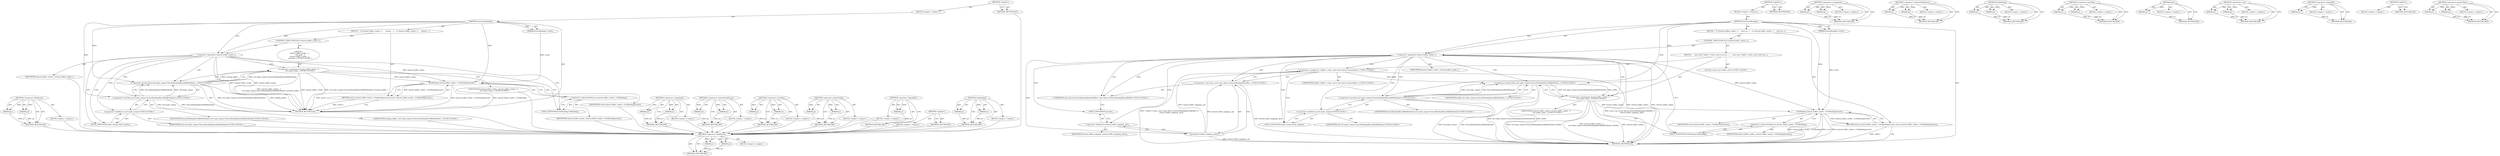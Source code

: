 digraph "GetReading" {
vulnerable_78 [label=<(METHOD,&lt;operator&gt;.fieldAccess)>];
vulnerable_79 [label=<(PARAM,p1)>];
vulnerable_80 [label=<(PARAM,p2)>];
vulnerable_81 [label=<(BLOCK,&lt;empty&gt;,&lt;empty&gt;)>];
vulnerable_82 [label=<(METHOD_RETURN,ANY)>];
vulnerable_6 [label=<(METHOD,&lt;global&gt;)<SUB>1</SUB>>];
vulnerable_7 [label=<(BLOCK,&lt;empty&gt;,&lt;empty&gt;)<SUB>1</SUB>>];
vulnerable_8 [label=<(METHOD,GetLatestReading)<SUB>1</SUB>>];
vulnerable_9 [label=<(PARAM,SensorReading* result)<SUB>1</SUB>>];
vulnerable_10 [label=<(BLOCK,{
   if (!shared_buffer_reader_) {
    const au...,{
   if (!shared_buffer_reader_) {
    const au...)<SUB>1</SUB>>];
vulnerable_11 [label=<(CONTROL_STRUCTURE,IF,if (!shared_buffer_reader_))<SUB>2</SUB>>];
vulnerable_12 [label=<(&lt;operator&gt;.logicalNot,!shared_buffer_reader_)<SUB>2</SUB>>];
vulnerable_13 [label=<(IDENTIFIER,shared_buffer_reader_,!shared_buffer_reader_)<SUB>2</SUB>>];
vulnerable_14 [label=<(BLOCK,{
    const auto* buffer = static_cast&lt;const de...,{
    const auto* buffer = static_cast&lt;const de...)<SUB>2</SUB>>];
vulnerable_15 [label="<(LOCAL,const auto* buffer: auto*)<SUB>3</SUB>>"];
vulnerable_16 [label="<(&lt;operator&gt;.assignment,* buffer = static_cast&lt;const device::SensorRead...)<SUB>3</SUB>>"];
vulnerable_17 [label="<(IDENTIFIER,buffer,* buffer = static_cast&lt;const device::SensorRead...)<SUB>3</SUB>>"];
vulnerable_18 [label="<(&lt;operator&gt;.cast,static_cast&lt;const device::SensorReadingSharedBu...)<SUB>3</SUB>>"];
vulnerable_19 [label="<(UNKNOWN,const device::SensorReadingSharedBuffer*,const device::SensorReadingSharedBuffer*)<SUB>3</SUB>>"];
vulnerable_20 [label=<(get,shared_buffer_mapping_.get())<SUB>4</SUB>>];
vulnerable_21 [label=<(&lt;operator&gt;.fieldAccess,shared_buffer_mapping_.get)<SUB>4</SUB>>];
vulnerable_22 [label=<(IDENTIFIER,shared_buffer_mapping_,shared_buffer_mapping_.get())<SUB>4</SUB>>];
vulnerable_23 [label=<(FIELD_IDENTIFIER,get,get)<SUB>4</SUB>>];
vulnerable_24 [label="<(&lt;operator&gt;.assignment,shared_buffer_reader_ =
        std::make_uniqu...)<SUB>5</SUB>>"];
vulnerable_25 [label="<(IDENTIFIER,shared_buffer_reader_,shared_buffer_reader_ =
        std::make_uniqu...)<SUB>5</SUB>>"];
vulnerable_26 [label="<(&lt;operator&gt;.greaterThan,std::make_unique&lt;SensorReadingSharedBufferReade...)<SUB>6</SUB>>"];
vulnerable_27 [label="<(&lt;operator&gt;.lessThan,std::make_unique&lt;SensorReadingSharedBufferReader)<SUB>6</SUB>>"];
vulnerable_28 [label="<(&lt;operator&gt;.fieldAccess,std::make_unique)<SUB>6</SUB>>"];
vulnerable_29 [label="<(IDENTIFIER,std,std::make_unique&lt;SensorReadingSharedBufferReader)<SUB>6</SUB>>"];
vulnerable_30 [label=<(FIELD_IDENTIFIER,make_unique,make_unique)<SUB>6</SUB>>];
vulnerable_31 [label="<(IDENTIFIER,SensorReadingSharedBufferReader,std::make_unique&lt;SensorReadingSharedBufferReader)<SUB>6</SUB>>"];
vulnerable_32 [label="<(IDENTIFIER,buffer,std::make_unique&lt;SensorReadingSharedBufferReade...)<SUB>6</SUB>>"];
vulnerable_33 [label=<(RETURN,return shared_buffer_reader_-&gt;GetReading(result);,return shared_buffer_reader_-&gt;GetReading(result);)<SUB>9</SUB>>];
vulnerable_34 [label=<(GetReading,shared_buffer_reader_-&gt;GetReading(result))<SUB>9</SUB>>];
vulnerable_35 [label=<(&lt;operator&gt;.indirectFieldAccess,shared_buffer_reader_-&gt;GetReading)<SUB>9</SUB>>];
vulnerable_36 [label=<(IDENTIFIER,shared_buffer_reader_,shared_buffer_reader_-&gt;GetReading(result))<SUB>9</SUB>>];
vulnerable_37 [label=<(FIELD_IDENTIFIER,GetReading,GetReading)<SUB>9</SUB>>];
vulnerable_38 [label=<(IDENTIFIER,result,shared_buffer_reader_-&gt;GetReading(result))<SUB>9</SUB>>];
vulnerable_39 [label=<(METHOD_RETURN,bool)<SUB>1</SUB>>];
vulnerable_41 [label=<(METHOD_RETURN,ANY)<SUB>1</SUB>>];
vulnerable_64 [label=<(METHOD,&lt;operator&gt;.assignment)>];
vulnerable_65 [label=<(PARAM,p1)>];
vulnerable_66 [label=<(PARAM,p2)>];
vulnerable_67 [label=<(BLOCK,&lt;empty&gt;,&lt;empty&gt;)>];
vulnerable_68 [label=<(METHOD_RETURN,ANY)>];
vulnerable_98 [label=<(METHOD,&lt;operator&gt;.indirectFieldAccess)>];
vulnerable_99 [label=<(PARAM,p1)>];
vulnerable_100 [label=<(PARAM,p2)>];
vulnerable_101 [label=<(BLOCK,&lt;empty&gt;,&lt;empty&gt;)>];
vulnerable_102 [label=<(METHOD_RETURN,ANY)>];
vulnerable_93 [label=<(METHOD,GetReading)>];
vulnerable_94 [label=<(PARAM,p1)>];
vulnerable_95 [label=<(PARAM,p2)>];
vulnerable_96 [label=<(BLOCK,&lt;empty&gt;,&lt;empty&gt;)>];
vulnerable_97 [label=<(METHOD_RETURN,ANY)>];
vulnerable_88 [label=<(METHOD,&lt;operator&gt;.lessThan)>];
vulnerable_89 [label=<(PARAM,p1)>];
vulnerable_90 [label=<(PARAM,p2)>];
vulnerable_91 [label=<(BLOCK,&lt;empty&gt;,&lt;empty&gt;)>];
vulnerable_92 [label=<(METHOD_RETURN,ANY)>];
vulnerable_74 [label=<(METHOD,get)>];
vulnerable_75 [label=<(PARAM,p1)>];
vulnerable_76 [label=<(BLOCK,&lt;empty&gt;,&lt;empty&gt;)>];
vulnerable_77 [label=<(METHOD_RETURN,ANY)>];
vulnerable_69 [label=<(METHOD,&lt;operator&gt;.cast)>];
vulnerable_70 [label=<(PARAM,p1)>];
vulnerable_71 [label=<(PARAM,p2)>];
vulnerable_72 [label=<(BLOCK,&lt;empty&gt;,&lt;empty&gt;)>];
vulnerable_73 [label=<(METHOD_RETURN,ANY)>];
vulnerable_60 [label=<(METHOD,&lt;operator&gt;.logicalNot)>];
vulnerable_61 [label=<(PARAM,p1)>];
vulnerable_62 [label=<(BLOCK,&lt;empty&gt;,&lt;empty&gt;)>];
vulnerable_63 [label=<(METHOD_RETURN,ANY)>];
vulnerable_54 [label=<(METHOD,&lt;global&gt;)<SUB>1</SUB>>];
vulnerable_55 [label=<(BLOCK,&lt;empty&gt;,&lt;empty&gt;)>];
vulnerable_56 [label=<(METHOD_RETURN,ANY)>];
vulnerable_83 [label=<(METHOD,&lt;operator&gt;.greaterThan)>];
vulnerable_84 [label=<(PARAM,p1)>];
vulnerable_85 [label=<(PARAM,p2)>];
vulnerable_86 [label=<(BLOCK,&lt;empty&gt;,&lt;empty&gt;)>];
vulnerable_87 [label=<(METHOD_RETURN,ANY)>];
fixed_68 [label=<(METHOD,&lt;operator&gt;.fieldAccess)>];
fixed_69 [label=<(PARAM,p1)>];
fixed_70 [label=<(PARAM,p2)>];
fixed_71 [label=<(BLOCK,&lt;empty&gt;,&lt;empty&gt;)>];
fixed_72 [label=<(METHOD_RETURN,ANY)>];
fixed_6 [label=<(METHOD,&lt;global&gt;)<SUB>1</SUB>>];
fixed_7 [label=<(BLOCK,&lt;empty&gt;,&lt;empty&gt;)<SUB>1</SUB>>];
fixed_8 [label=<(METHOD,GetLatestReading)<SUB>1</SUB>>];
fixed_9 [label=<(PARAM,SensorReading* result)<SUB>1</SUB>>];
fixed_10 [label=<(BLOCK,{
   if (!shared_buffer_reader_) {
     shared_...,{
   if (!shared_buffer_reader_) {
     shared_...)<SUB>1</SUB>>];
fixed_11 [label=<(CONTROL_STRUCTURE,IF,if (!shared_buffer_reader_))<SUB>2</SUB>>];
fixed_12 [label=<(&lt;operator&gt;.logicalNot,!shared_buffer_reader_)<SUB>2</SUB>>];
fixed_13 [label=<(IDENTIFIER,shared_buffer_reader_,!shared_buffer_reader_)<SUB>2</SUB>>];
fixed_14 [label="<(BLOCK,{
     shared_buffer_reader_ =
        std::mak...,{
     shared_buffer_reader_ =
        std::mak...)<SUB>2</SUB>>"];
fixed_15 [label="<(&lt;operator&gt;.assignment,shared_buffer_reader_ =
        std::make_uniqu...)<SUB>3</SUB>>"];
fixed_16 [label="<(IDENTIFIER,shared_buffer_reader_,shared_buffer_reader_ =
        std::make_uniqu...)<SUB>3</SUB>>"];
fixed_17 [label="<(&lt;operator&gt;.greaterThan,std::make_unique&lt;SensorReadingSharedBufferReade...)<SUB>4</SUB>>"];
fixed_18 [label="<(&lt;operator&gt;.lessThan,std::make_unique&lt;SensorReadingSharedBufferReader)<SUB>4</SUB>>"];
fixed_19 [label="<(&lt;operator&gt;.fieldAccess,std::make_unique)<SUB>4</SUB>>"];
fixed_20 [label="<(IDENTIFIER,std,std::make_unique&lt;SensorReadingSharedBufferReader)<SUB>4</SUB>>"];
fixed_21 [label=<(FIELD_IDENTIFIER,make_unique,make_unique)<SUB>4</SUB>>];
fixed_22 [label="<(IDENTIFIER,SensorReadingSharedBufferReader,std::make_unique&lt;SensorReadingSharedBufferReader)<SUB>4</SUB>>"];
fixed_23 [label="<(IDENTIFIER,reading_buffer_,std::make_unique&lt;SensorReadingSharedBufferReade...)<SUB>4</SUB>>"];
fixed_24 [label=<(RETURN,return shared_buffer_reader_-&gt;GetReading(result);,return shared_buffer_reader_-&gt;GetReading(result);)<SUB>7</SUB>>];
fixed_25 [label=<(GetReading,shared_buffer_reader_-&gt;GetReading(result))<SUB>7</SUB>>];
fixed_26 [label=<(&lt;operator&gt;.indirectFieldAccess,shared_buffer_reader_-&gt;GetReading)<SUB>7</SUB>>];
fixed_27 [label=<(IDENTIFIER,shared_buffer_reader_,shared_buffer_reader_-&gt;GetReading(result))<SUB>7</SUB>>];
fixed_28 [label=<(FIELD_IDENTIFIER,GetReading,GetReading)<SUB>7</SUB>>];
fixed_29 [label=<(IDENTIFIER,result,shared_buffer_reader_-&gt;GetReading(result))<SUB>7</SUB>>];
fixed_30 [label=<(METHOD_RETURN,bool)<SUB>1</SUB>>];
fixed_32 [label=<(METHOD_RETURN,ANY)<SUB>1</SUB>>];
fixed_53 [label=<(METHOD,&lt;operator&gt;.assignment)>];
fixed_54 [label=<(PARAM,p1)>];
fixed_55 [label=<(PARAM,p2)>];
fixed_56 [label=<(BLOCK,&lt;empty&gt;,&lt;empty&gt;)>];
fixed_57 [label=<(METHOD_RETURN,ANY)>];
fixed_78 [label=<(METHOD,&lt;operator&gt;.indirectFieldAccess)>];
fixed_79 [label=<(PARAM,p1)>];
fixed_80 [label=<(PARAM,p2)>];
fixed_81 [label=<(BLOCK,&lt;empty&gt;,&lt;empty&gt;)>];
fixed_82 [label=<(METHOD_RETURN,ANY)>];
fixed_63 [label=<(METHOD,&lt;operator&gt;.lessThan)>];
fixed_64 [label=<(PARAM,p1)>];
fixed_65 [label=<(PARAM,p2)>];
fixed_66 [label=<(BLOCK,&lt;empty&gt;,&lt;empty&gt;)>];
fixed_67 [label=<(METHOD_RETURN,ANY)>];
fixed_58 [label=<(METHOD,&lt;operator&gt;.greaterThan)>];
fixed_59 [label=<(PARAM,p1)>];
fixed_60 [label=<(PARAM,p2)>];
fixed_61 [label=<(BLOCK,&lt;empty&gt;,&lt;empty&gt;)>];
fixed_62 [label=<(METHOD_RETURN,ANY)>];
fixed_49 [label=<(METHOD,&lt;operator&gt;.logicalNot)>];
fixed_50 [label=<(PARAM,p1)>];
fixed_51 [label=<(BLOCK,&lt;empty&gt;,&lt;empty&gt;)>];
fixed_52 [label=<(METHOD_RETURN,ANY)>];
fixed_43 [label=<(METHOD,&lt;global&gt;)<SUB>1</SUB>>];
fixed_44 [label=<(BLOCK,&lt;empty&gt;,&lt;empty&gt;)>];
fixed_45 [label=<(METHOD_RETURN,ANY)>];
fixed_73 [label=<(METHOD,GetReading)>];
fixed_74 [label=<(PARAM,p1)>];
fixed_75 [label=<(PARAM,p2)>];
fixed_76 [label=<(BLOCK,&lt;empty&gt;,&lt;empty&gt;)>];
fixed_77 [label=<(METHOD_RETURN,ANY)>];
vulnerable_78 -> vulnerable_79  [key=0, label="AST: "];
vulnerable_78 -> vulnerable_79  [key=1, label="DDG: "];
vulnerable_78 -> vulnerable_81  [key=0, label="AST: "];
vulnerable_78 -> vulnerable_80  [key=0, label="AST: "];
vulnerable_78 -> vulnerable_80  [key=1, label="DDG: "];
vulnerable_78 -> vulnerable_82  [key=0, label="AST: "];
vulnerable_78 -> vulnerable_82  [key=1, label="CFG: "];
vulnerable_79 -> vulnerable_82  [key=0, label="DDG: p1"];
vulnerable_80 -> vulnerable_82  [key=0, label="DDG: p2"];
vulnerable_6 -> vulnerable_7  [key=0, label="AST: "];
vulnerable_6 -> vulnerable_41  [key=0, label="AST: "];
vulnerable_6 -> vulnerable_41  [key=1, label="CFG: "];
vulnerable_7 -> vulnerable_8  [key=0, label="AST: "];
vulnerable_8 -> vulnerable_9  [key=0, label="AST: "];
vulnerable_8 -> vulnerable_9  [key=1, label="DDG: "];
vulnerable_8 -> vulnerable_10  [key=0, label="AST: "];
vulnerable_8 -> vulnerable_39  [key=0, label="AST: "];
vulnerable_8 -> vulnerable_12  [key=0, label="CFG: "];
vulnerable_8 -> vulnerable_12  [key=1, label="DDG: "];
vulnerable_8 -> vulnerable_34  [key=0, label="DDG: "];
vulnerable_8 -> vulnerable_26  [key=0, label="DDG: "];
vulnerable_8 -> vulnerable_27  [key=0, label="DDG: "];
vulnerable_9 -> vulnerable_34  [key=0, label="DDG: result"];
vulnerable_10 -> vulnerable_11  [key=0, label="AST: "];
vulnerable_10 -> vulnerable_33  [key=0, label="AST: "];
vulnerable_11 -> vulnerable_12  [key=0, label="AST: "];
vulnerable_11 -> vulnerable_14  [key=0, label="AST: "];
vulnerable_12 -> vulnerable_13  [key=0, label="AST: "];
vulnerable_12 -> vulnerable_19  [key=0, label="CFG: "];
vulnerable_12 -> vulnerable_19  [key=1, label="CDG: "];
vulnerable_12 -> vulnerable_37  [key=0, label="CFG: "];
vulnerable_12 -> vulnerable_39  [key=0, label="DDG: shared_buffer_reader_"];
vulnerable_12 -> vulnerable_39  [key=1, label="DDG: !shared_buffer_reader_"];
vulnerable_12 -> vulnerable_34  [key=0, label="DDG: shared_buffer_reader_"];
vulnerable_12 -> vulnerable_24  [key=0, label="CDG: "];
vulnerable_12 -> vulnerable_16  [key=0, label="CDG: "];
vulnerable_12 -> vulnerable_30  [key=0, label="CDG: "];
vulnerable_12 -> vulnerable_21  [key=0, label="CDG: "];
vulnerable_12 -> vulnerable_18  [key=0, label="CDG: "];
vulnerable_12 -> vulnerable_26  [key=0, label="CDG: "];
vulnerable_12 -> vulnerable_23  [key=0, label="CDG: "];
vulnerable_12 -> vulnerable_28  [key=0, label="CDG: "];
vulnerable_12 -> vulnerable_20  [key=0, label="CDG: "];
vulnerable_12 -> vulnerable_27  [key=0, label="CDG: "];
vulnerable_14 -> vulnerable_15  [key=0, label="AST: "];
vulnerable_14 -> vulnerable_16  [key=0, label="AST: "];
vulnerable_14 -> vulnerable_24  [key=0, label="AST: "];
vulnerable_16 -> vulnerable_17  [key=0, label="AST: "];
vulnerable_16 -> vulnerable_18  [key=0, label="AST: "];
vulnerable_16 -> vulnerable_30  [key=0, label="CFG: "];
vulnerable_16 -> vulnerable_39  [key=0, label="DDG: static_cast&lt;const device::SensorReadingSharedBuffer*&gt;(
        shared_buffer_mapping_.get())"];
vulnerable_16 -> vulnerable_39  [key=1, label="DDG: * buffer = static_cast&lt;const device::SensorReadingSharedBuffer*&gt;(
        shared_buffer_mapping_.get())"];
vulnerable_16 -> vulnerable_26  [key=0, label="DDG: buffer"];
vulnerable_18 -> vulnerable_19  [key=0, label="AST: "];
vulnerable_18 -> vulnerable_20  [key=0, label="AST: "];
vulnerable_18 -> vulnerable_16  [key=0, label="CFG: "];
vulnerable_18 -> vulnerable_39  [key=0, label="DDG: shared_buffer_mapping_.get()"];
vulnerable_19 -> vulnerable_23  [key=0, label="CFG: "];
vulnerable_20 -> vulnerable_21  [key=0, label="AST: "];
vulnerable_20 -> vulnerable_18  [key=0, label="CFG: "];
vulnerable_20 -> vulnerable_18  [key=1, label="DDG: shared_buffer_mapping_.get"];
vulnerable_20 -> vulnerable_39  [key=0, label="DDG: shared_buffer_mapping_.get"];
vulnerable_20 -> vulnerable_16  [key=0, label="DDG: shared_buffer_mapping_.get"];
vulnerable_21 -> vulnerable_22  [key=0, label="AST: "];
vulnerable_21 -> vulnerable_23  [key=0, label="AST: "];
vulnerable_21 -> vulnerable_20  [key=0, label="CFG: "];
vulnerable_23 -> vulnerable_21  [key=0, label="CFG: "];
vulnerable_24 -> vulnerable_25  [key=0, label="AST: "];
vulnerable_24 -> vulnerable_26  [key=0, label="AST: "];
vulnerable_24 -> vulnerable_37  [key=0, label="CFG: "];
vulnerable_24 -> vulnerable_39  [key=0, label="DDG: shared_buffer_reader_"];
vulnerable_24 -> vulnerable_39  [key=1, label="DDG: std::make_unique&lt;SensorReadingSharedBufferReader&gt;(buffer)"];
vulnerable_24 -> vulnerable_39  [key=2, label="DDG: shared_buffer_reader_ =
        std::make_unique&lt;SensorReadingSharedBufferReader&gt;(buffer)"];
vulnerable_24 -> vulnerable_34  [key=0, label="DDG: shared_buffer_reader_"];
vulnerable_26 -> vulnerable_27  [key=0, label="AST: "];
vulnerable_26 -> vulnerable_32  [key=0, label="AST: "];
vulnerable_26 -> vulnerable_24  [key=0, label="CFG: "];
vulnerable_26 -> vulnerable_24  [key=1, label="DDG: std::make_unique&lt;SensorReadingSharedBufferReader"];
vulnerable_26 -> vulnerable_24  [key=2, label="DDG: buffer"];
vulnerable_26 -> vulnerable_39  [key=0, label="DDG: std::make_unique&lt;SensorReadingSharedBufferReader"];
vulnerable_26 -> vulnerable_39  [key=1, label="DDG: buffer"];
vulnerable_27 -> vulnerable_28  [key=0, label="AST: "];
vulnerable_27 -> vulnerable_31  [key=0, label="AST: "];
vulnerable_27 -> vulnerable_26  [key=0, label="CFG: "];
vulnerable_27 -> vulnerable_26  [key=1, label="DDG: std::make_unique"];
vulnerable_27 -> vulnerable_26  [key=2, label="DDG: SensorReadingSharedBufferReader"];
vulnerable_27 -> vulnerable_39  [key=0, label="DDG: std::make_unique"];
vulnerable_27 -> vulnerable_39  [key=1, label="DDG: SensorReadingSharedBufferReader"];
vulnerable_28 -> vulnerable_29  [key=0, label="AST: "];
vulnerable_28 -> vulnerable_30  [key=0, label="AST: "];
vulnerable_28 -> vulnerable_27  [key=0, label="CFG: "];
vulnerable_30 -> vulnerable_28  [key=0, label="CFG: "];
vulnerable_33 -> vulnerable_34  [key=0, label="AST: "];
vulnerable_33 -> vulnerable_39  [key=0, label="CFG: "];
vulnerable_33 -> vulnerable_39  [key=1, label="DDG: &lt;RET&gt;"];
vulnerable_34 -> vulnerable_35  [key=0, label="AST: "];
vulnerable_34 -> vulnerable_38  [key=0, label="AST: "];
vulnerable_34 -> vulnerable_33  [key=0, label="CFG: "];
vulnerable_34 -> vulnerable_33  [key=1, label="DDG: shared_buffer_reader_-&gt;GetReading(result)"];
vulnerable_34 -> vulnerable_39  [key=0, label="DDG: shared_buffer_reader_-&gt;GetReading"];
vulnerable_34 -> vulnerable_39  [key=1, label="DDG: result"];
vulnerable_34 -> vulnerable_39  [key=2, label="DDG: shared_buffer_reader_-&gt;GetReading(result)"];
vulnerable_35 -> vulnerable_36  [key=0, label="AST: "];
vulnerable_35 -> vulnerable_37  [key=0, label="AST: "];
vulnerable_35 -> vulnerable_34  [key=0, label="CFG: "];
vulnerable_37 -> vulnerable_35  [key=0, label="CFG: "];
vulnerable_64 -> vulnerable_65  [key=0, label="AST: "];
vulnerable_64 -> vulnerable_65  [key=1, label="DDG: "];
vulnerable_64 -> vulnerable_67  [key=0, label="AST: "];
vulnerable_64 -> vulnerable_66  [key=0, label="AST: "];
vulnerable_64 -> vulnerable_66  [key=1, label="DDG: "];
vulnerable_64 -> vulnerable_68  [key=0, label="AST: "];
vulnerable_64 -> vulnerable_68  [key=1, label="CFG: "];
vulnerable_65 -> vulnerable_68  [key=0, label="DDG: p1"];
vulnerable_66 -> vulnerable_68  [key=0, label="DDG: p2"];
vulnerable_98 -> vulnerable_99  [key=0, label="AST: "];
vulnerable_98 -> vulnerable_99  [key=1, label="DDG: "];
vulnerable_98 -> vulnerable_101  [key=0, label="AST: "];
vulnerable_98 -> vulnerable_100  [key=0, label="AST: "];
vulnerable_98 -> vulnerable_100  [key=1, label="DDG: "];
vulnerable_98 -> vulnerable_102  [key=0, label="AST: "];
vulnerable_98 -> vulnerable_102  [key=1, label="CFG: "];
vulnerable_99 -> vulnerable_102  [key=0, label="DDG: p1"];
vulnerable_100 -> vulnerable_102  [key=0, label="DDG: p2"];
vulnerable_93 -> vulnerable_94  [key=0, label="AST: "];
vulnerable_93 -> vulnerable_94  [key=1, label="DDG: "];
vulnerable_93 -> vulnerable_96  [key=0, label="AST: "];
vulnerable_93 -> vulnerable_95  [key=0, label="AST: "];
vulnerable_93 -> vulnerable_95  [key=1, label="DDG: "];
vulnerable_93 -> vulnerable_97  [key=0, label="AST: "];
vulnerable_93 -> vulnerable_97  [key=1, label="CFG: "];
vulnerable_94 -> vulnerable_97  [key=0, label="DDG: p1"];
vulnerable_95 -> vulnerable_97  [key=0, label="DDG: p2"];
vulnerable_88 -> vulnerable_89  [key=0, label="AST: "];
vulnerable_88 -> vulnerable_89  [key=1, label="DDG: "];
vulnerable_88 -> vulnerable_91  [key=0, label="AST: "];
vulnerable_88 -> vulnerable_90  [key=0, label="AST: "];
vulnerable_88 -> vulnerable_90  [key=1, label="DDG: "];
vulnerable_88 -> vulnerable_92  [key=0, label="AST: "];
vulnerable_88 -> vulnerable_92  [key=1, label="CFG: "];
vulnerable_89 -> vulnerable_92  [key=0, label="DDG: p1"];
vulnerable_90 -> vulnerable_92  [key=0, label="DDG: p2"];
vulnerable_74 -> vulnerable_75  [key=0, label="AST: "];
vulnerable_74 -> vulnerable_75  [key=1, label="DDG: "];
vulnerable_74 -> vulnerable_76  [key=0, label="AST: "];
vulnerable_74 -> vulnerable_77  [key=0, label="AST: "];
vulnerable_74 -> vulnerable_77  [key=1, label="CFG: "];
vulnerable_75 -> vulnerable_77  [key=0, label="DDG: p1"];
vulnerable_69 -> vulnerable_70  [key=0, label="AST: "];
vulnerable_69 -> vulnerable_70  [key=1, label="DDG: "];
vulnerable_69 -> vulnerable_72  [key=0, label="AST: "];
vulnerable_69 -> vulnerable_71  [key=0, label="AST: "];
vulnerable_69 -> vulnerable_71  [key=1, label="DDG: "];
vulnerable_69 -> vulnerable_73  [key=0, label="AST: "];
vulnerable_69 -> vulnerable_73  [key=1, label="CFG: "];
vulnerable_70 -> vulnerable_73  [key=0, label="DDG: p1"];
vulnerable_71 -> vulnerable_73  [key=0, label="DDG: p2"];
vulnerable_60 -> vulnerable_61  [key=0, label="AST: "];
vulnerable_60 -> vulnerable_61  [key=1, label="DDG: "];
vulnerable_60 -> vulnerable_62  [key=0, label="AST: "];
vulnerable_60 -> vulnerable_63  [key=0, label="AST: "];
vulnerable_60 -> vulnerable_63  [key=1, label="CFG: "];
vulnerable_61 -> vulnerable_63  [key=0, label="DDG: p1"];
vulnerable_54 -> vulnerable_55  [key=0, label="AST: "];
vulnerable_54 -> vulnerable_56  [key=0, label="AST: "];
vulnerable_54 -> vulnerable_56  [key=1, label="CFG: "];
vulnerable_83 -> vulnerable_84  [key=0, label="AST: "];
vulnerable_83 -> vulnerable_84  [key=1, label="DDG: "];
vulnerable_83 -> vulnerable_86  [key=0, label="AST: "];
vulnerable_83 -> vulnerable_85  [key=0, label="AST: "];
vulnerable_83 -> vulnerable_85  [key=1, label="DDG: "];
vulnerable_83 -> vulnerable_87  [key=0, label="AST: "];
vulnerable_83 -> vulnerable_87  [key=1, label="CFG: "];
vulnerable_84 -> vulnerable_87  [key=0, label="DDG: p1"];
vulnerable_85 -> vulnerable_87  [key=0, label="DDG: p2"];
fixed_68 -> fixed_69  [key=0, label="AST: "];
fixed_68 -> fixed_69  [key=1, label="DDG: "];
fixed_68 -> fixed_71  [key=0, label="AST: "];
fixed_68 -> fixed_70  [key=0, label="AST: "];
fixed_68 -> fixed_70  [key=1, label="DDG: "];
fixed_68 -> fixed_72  [key=0, label="AST: "];
fixed_68 -> fixed_72  [key=1, label="CFG: "];
fixed_69 -> fixed_72  [key=0, label="DDG: p1"];
fixed_70 -> fixed_72  [key=0, label="DDG: p2"];
fixed_71 -> vulnerable_78  [key=0];
fixed_72 -> vulnerable_78  [key=0];
fixed_6 -> fixed_7  [key=0, label="AST: "];
fixed_6 -> fixed_32  [key=0, label="AST: "];
fixed_6 -> fixed_32  [key=1, label="CFG: "];
fixed_7 -> fixed_8  [key=0, label="AST: "];
fixed_8 -> fixed_9  [key=0, label="AST: "];
fixed_8 -> fixed_9  [key=1, label="DDG: "];
fixed_8 -> fixed_10  [key=0, label="AST: "];
fixed_8 -> fixed_30  [key=0, label="AST: "];
fixed_8 -> fixed_12  [key=0, label="CFG: "];
fixed_8 -> fixed_12  [key=1, label="DDG: "];
fixed_8 -> fixed_25  [key=0, label="DDG: "];
fixed_8 -> fixed_17  [key=0, label="DDG: "];
fixed_8 -> fixed_18  [key=0, label="DDG: "];
fixed_9 -> fixed_25  [key=0, label="DDG: result"];
fixed_10 -> fixed_11  [key=0, label="AST: "];
fixed_10 -> fixed_24  [key=0, label="AST: "];
fixed_11 -> fixed_12  [key=0, label="AST: "];
fixed_11 -> fixed_14  [key=0, label="AST: "];
fixed_12 -> fixed_13  [key=0, label="AST: "];
fixed_12 -> fixed_21  [key=0, label="CFG: "];
fixed_12 -> fixed_21  [key=1, label="CDG: "];
fixed_12 -> fixed_28  [key=0, label="CFG: "];
fixed_12 -> fixed_30  [key=0, label="DDG: shared_buffer_reader_"];
fixed_12 -> fixed_30  [key=1, label="DDG: !shared_buffer_reader_"];
fixed_12 -> fixed_25  [key=0, label="DDG: shared_buffer_reader_"];
fixed_12 -> fixed_17  [key=0, label="CDG: "];
fixed_12 -> fixed_15  [key=0, label="CDG: "];
fixed_12 -> fixed_18  [key=0, label="CDG: "];
fixed_12 -> fixed_19  [key=0, label="CDG: "];
fixed_13 -> vulnerable_78  [key=0];
fixed_14 -> fixed_15  [key=0, label="AST: "];
fixed_15 -> fixed_16  [key=0, label="AST: "];
fixed_15 -> fixed_17  [key=0, label="AST: "];
fixed_15 -> fixed_28  [key=0, label="CFG: "];
fixed_15 -> fixed_30  [key=0, label="DDG: shared_buffer_reader_"];
fixed_15 -> fixed_30  [key=1, label="DDG: std::make_unique&lt;SensorReadingSharedBufferReader&gt;(reading_buffer_)"];
fixed_15 -> fixed_30  [key=2, label="DDG: shared_buffer_reader_ =
        std::make_unique&lt;SensorReadingSharedBufferReader&gt;(reading_buffer_)"];
fixed_15 -> fixed_25  [key=0, label="DDG: shared_buffer_reader_"];
fixed_16 -> vulnerable_78  [key=0];
fixed_17 -> fixed_18  [key=0, label="AST: "];
fixed_17 -> fixed_23  [key=0, label="AST: "];
fixed_17 -> fixed_15  [key=0, label="CFG: "];
fixed_17 -> fixed_15  [key=1, label="DDG: std::make_unique&lt;SensorReadingSharedBufferReader"];
fixed_17 -> fixed_15  [key=2, label="DDG: reading_buffer_"];
fixed_17 -> fixed_30  [key=0, label="DDG: std::make_unique&lt;SensorReadingSharedBufferReader"];
fixed_17 -> fixed_30  [key=1, label="DDG: reading_buffer_"];
fixed_18 -> fixed_19  [key=0, label="AST: "];
fixed_18 -> fixed_22  [key=0, label="AST: "];
fixed_18 -> fixed_17  [key=0, label="CFG: "];
fixed_18 -> fixed_17  [key=1, label="DDG: std::make_unique"];
fixed_18 -> fixed_17  [key=2, label="DDG: SensorReadingSharedBufferReader"];
fixed_18 -> fixed_30  [key=0, label="DDG: std::make_unique"];
fixed_18 -> fixed_30  [key=1, label="DDG: SensorReadingSharedBufferReader"];
fixed_19 -> fixed_20  [key=0, label="AST: "];
fixed_19 -> fixed_21  [key=0, label="AST: "];
fixed_19 -> fixed_18  [key=0, label="CFG: "];
fixed_20 -> vulnerable_78  [key=0];
fixed_21 -> fixed_19  [key=0, label="CFG: "];
fixed_22 -> vulnerable_78  [key=0];
fixed_23 -> vulnerable_78  [key=0];
fixed_24 -> fixed_25  [key=0, label="AST: "];
fixed_24 -> fixed_30  [key=0, label="CFG: "];
fixed_24 -> fixed_30  [key=1, label="DDG: &lt;RET&gt;"];
fixed_25 -> fixed_26  [key=0, label="AST: "];
fixed_25 -> fixed_29  [key=0, label="AST: "];
fixed_25 -> fixed_24  [key=0, label="CFG: "];
fixed_25 -> fixed_24  [key=1, label="DDG: shared_buffer_reader_-&gt;GetReading(result)"];
fixed_25 -> fixed_30  [key=0, label="DDG: shared_buffer_reader_-&gt;GetReading"];
fixed_25 -> fixed_30  [key=1, label="DDG: result"];
fixed_25 -> fixed_30  [key=2, label="DDG: shared_buffer_reader_-&gt;GetReading(result)"];
fixed_26 -> fixed_27  [key=0, label="AST: "];
fixed_26 -> fixed_28  [key=0, label="AST: "];
fixed_26 -> fixed_25  [key=0, label="CFG: "];
fixed_27 -> vulnerable_78  [key=0];
fixed_28 -> fixed_26  [key=0, label="CFG: "];
fixed_29 -> vulnerable_78  [key=0];
fixed_30 -> vulnerable_78  [key=0];
fixed_32 -> vulnerable_78  [key=0];
fixed_53 -> fixed_54  [key=0, label="AST: "];
fixed_53 -> fixed_54  [key=1, label="DDG: "];
fixed_53 -> fixed_56  [key=0, label="AST: "];
fixed_53 -> fixed_55  [key=0, label="AST: "];
fixed_53 -> fixed_55  [key=1, label="DDG: "];
fixed_53 -> fixed_57  [key=0, label="AST: "];
fixed_53 -> fixed_57  [key=1, label="CFG: "];
fixed_54 -> fixed_57  [key=0, label="DDG: p1"];
fixed_55 -> fixed_57  [key=0, label="DDG: p2"];
fixed_56 -> vulnerable_78  [key=0];
fixed_57 -> vulnerable_78  [key=0];
fixed_78 -> fixed_79  [key=0, label="AST: "];
fixed_78 -> fixed_79  [key=1, label="DDG: "];
fixed_78 -> fixed_81  [key=0, label="AST: "];
fixed_78 -> fixed_80  [key=0, label="AST: "];
fixed_78 -> fixed_80  [key=1, label="DDG: "];
fixed_78 -> fixed_82  [key=0, label="AST: "];
fixed_78 -> fixed_82  [key=1, label="CFG: "];
fixed_79 -> fixed_82  [key=0, label="DDG: p1"];
fixed_80 -> fixed_82  [key=0, label="DDG: p2"];
fixed_81 -> vulnerable_78  [key=0];
fixed_82 -> vulnerable_78  [key=0];
fixed_63 -> fixed_64  [key=0, label="AST: "];
fixed_63 -> fixed_64  [key=1, label="DDG: "];
fixed_63 -> fixed_66  [key=0, label="AST: "];
fixed_63 -> fixed_65  [key=0, label="AST: "];
fixed_63 -> fixed_65  [key=1, label="DDG: "];
fixed_63 -> fixed_67  [key=0, label="AST: "];
fixed_63 -> fixed_67  [key=1, label="CFG: "];
fixed_64 -> fixed_67  [key=0, label="DDG: p1"];
fixed_65 -> fixed_67  [key=0, label="DDG: p2"];
fixed_66 -> vulnerable_78  [key=0];
fixed_67 -> vulnerable_78  [key=0];
fixed_58 -> fixed_59  [key=0, label="AST: "];
fixed_58 -> fixed_59  [key=1, label="DDG: "];
fixed_58 -> fixed_61  [key=0, label="AST: "];
fixed_58 -> fixed_60  [key=0, label="AST: "];
fixed_58 -> fixed_60  [key=1, label="DDG: "];
fixed_58 -> fixed_62  [key=0, label="AST: "];
fixed_58 -> fixed_62  [key=1, label="CFG: "];
fixed_59 -> fixed_62  [key=0, label="DDG: p1"];
fixed_60 -> fixed_62  [key=0, label="DDG: p2"];
fixed_61 -> vulnerable_78  [key=0];
fixed_62 -> vulnerable_78  [key=0];
fixed_49 -> fixed_50  [key=0, label="AST: "];
fixed_49 -> fixed_50  [key=1, label="DDG: "];
fixed_49 -> fixed_51  [key=0, label="AST: "];
fixed_49 -> fixed_52  [key=0, label="AST: "];
fixed_49 -> fixed_52  [key=1, label="CFG: "];
fixed_50 -> fixed_52  [key=0, label="DDG: p1"];
fixed_51 -> vulnerable_78  [key=0];
fixed_52 -> vulnerable_78  [key=0];
fixed_43 -> fixed_44  [key=0, label="AST: "];
fixed_43 -> fixed_45  [key=0, label="AST: "];
fixed_43 -> fixed_45  [key=1, label="CFG: "];
fixed_44 -> vulnerable_78  [key=0];
fixed_45 -> vulnerable_78  [key=0];
fixed_73 -> fixed_74  [key=0, label="AST: "];
fixed_73 -> fixed_74  [key=1, label="DDG: "];
fixed_73 -> fixed_76  [key=0, label="AST: "];
fixed_73 -> fixed_75  [key=0, label="AST: "];
fixed_73 -> fixed_75  [key=1, label="DDG: "];
fixed_73 -> fixed_77  [key=0, label="AST: "];
fixed_73 -> fixed_77  [key=1, label="CFG: "];
fixed_74 -> fixed_77  [key=0, label="DDG: p1"];
fixed_75 -> fixed_77  [key=0, label="DDG: p2"];
fixed_76 -> vulnerable_78  [key=0];
fixed_77 -> vulnerable_78  [key=0];
}

